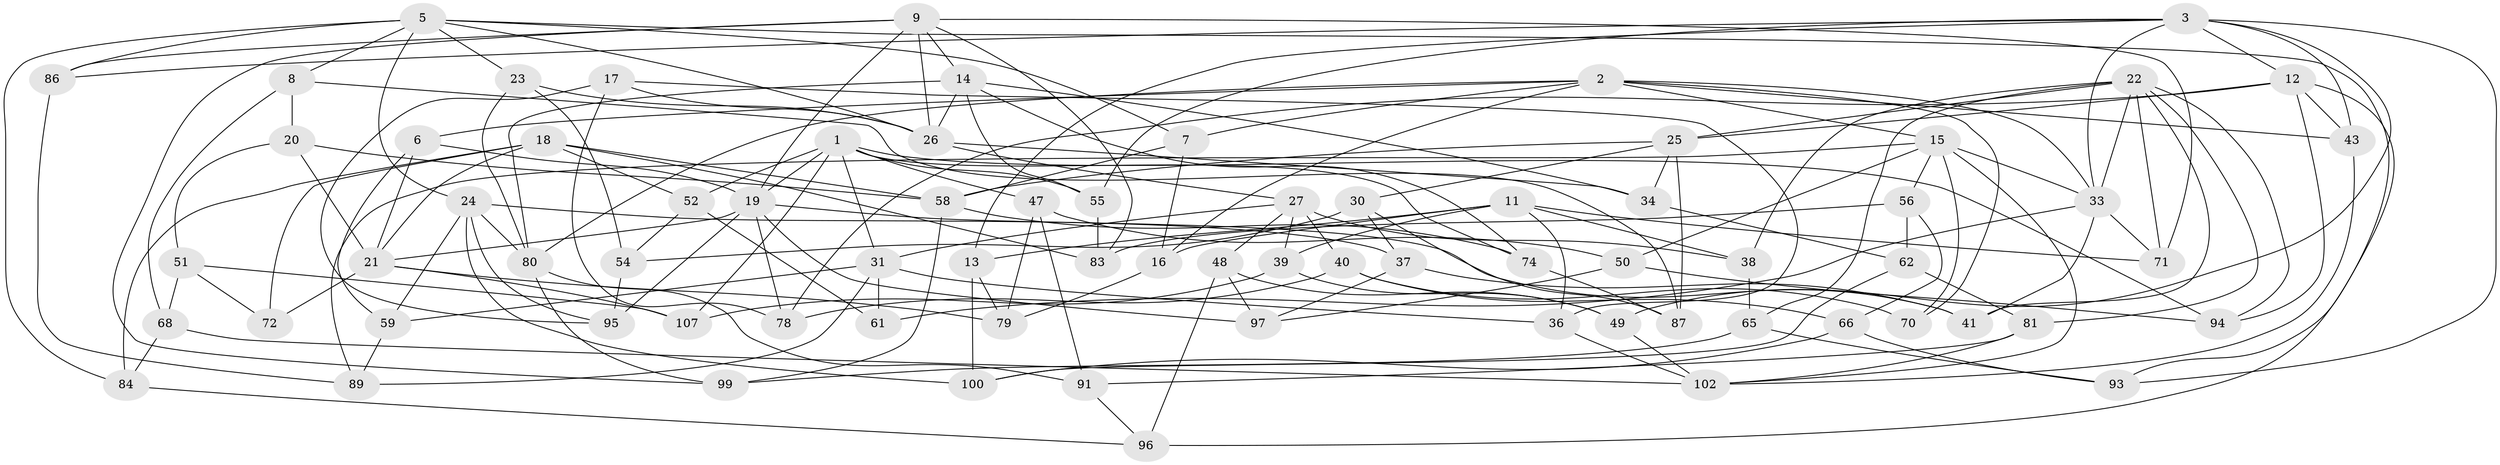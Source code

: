 // original degree distribution, {4: 1.0}
// Generated by graph-tools (version 1.1) at 2025/20/03/04/25 18:20:57]
// undirected, 75 vertices, 179 edges
graph export_dot {
graph [start="1"]
  node [color=gray90,style=filled];
  1 [super="+69"];
  2 [super="+64+4"];
  3 [super="+10+28"];
  5 [super="+88"];
  6;
  7;
  8;
  9 [super="+57+42"];
  11 [super="+29"];
  12 [super="+45"];
  13;
  14 [super="+73"];
  15 [super="+53+82"];
  16;
  17;
  18 [super="+103"];
  19 [super="+63"];
  20;
  21 [super="+32+67"];
  22 [super="+35"];
  23;
  24 [super="+105"];
  25 [super="+98"];
  26 [super="+77+108"];
  27 [super="+44"];
  30;
  31 [super="+76"];
  33 [super="+46"];
  34;
  36;
  37;
  38;
  39;
  40;
  41;
  43;
  47;
  48;
  49;
  50;
  51;
  52;
  54;
  55;
  56;
  58 [super="+60"];
  59;
  61;
  62;
  65;
  66;
  68;
  70;
  71;
  72;
  74;
  78;
  79;
  80 [super="+101"];
  81;
  83;
  84;
  86;
  87;
  89;
  91;
  93;
  94;
  95;
  96;
  97;
  99;
  100;
  102 [super="+106"];
  107;
  1 -- 107;
  1 -- 52;
  1 -- 55;
  1 -- 47;
  1 -- 74;
  1 -- 94;
  1 -- 31;
  1 -- 19;
  2 -- 33;
  2 -- 16;
  2 -- 80;
  2 -- 43;
  2 -- 7;
  2 -- 6;
  2 -- 70;
  2 -- 15;
  3 -- 55;
  3 -- 49;
  3 -- 93;
  3 -- 43;
  3 -- 12;
  3 -- 13;
  3 -- 86;
  3 -- 33;
  5 -- 86;
  5 -- 93;
  5 -- 26;
  5 -- 84;
  5 -- 23;
  5 -- 7;
  5 -- 8;
  5 -- 24;
  6 -- 59;
  6 -- 19;
  6 -- 21;
  7 -- 16;
  7 -- 58;
  8 -- 20;
  8 -- 87;
  8 -- 68;
  9 -- 71;
  9 -- 26 [weight=2];
  9 -- 86;
  9 -- 14;
  9 -- 99;
  9 -- 83;
  9 -- 19;
  11 -- 38;
  11 -- 39;
  11 -- 71;
  11 -- 16;
  11 -- 36;
  11 -- 13;
  12 -- 25;
  12 -- 43;
  12 -- 96;
  12 -- 78;
  12 -- 94;
  13 -- 79;
  13 -- 100;
  14 -- 55;
  14 -- 74;
  14 -- 80;
  14 -- 34;
  14 -- 26;
  15 -- 50;
  15 -- 70 [weight=2];
  15 -- 56;
  15 -- 89;
  15 -- 102;
  15 -- 33;
  16 -- 79;
  17 -- 78;
  17 -- 95;
  17 -- 26;
  17 -- 36;
  18 -- 83;
  18 -- 58;
  18 -- 21;
  18 -- 72;
  18 -- 84;
  18 -- 52;
  19 -- 41;
  19 -- 97;
  19 -- 21;
  19 -- 78;
  19 -- 95;
  20 -- 51;
  20 -- 58;
  20 -- 21;
  21 -- 79;
  21 -- 72 [weight=2];
  21 -- 107;
  22 -- 81;
  22 -- 71;
  22 -- 25;
  22 -- 33;
  22 -- 65;
  22 -- 38;
  22 -- 41;
  22 -- 94;
  23 -- 54;
  23 -- 26;
  23 -- 80;
  24 -- 37;
  24 -- 95;
  24 -- 59;
  24 -- 100;
  24 -- 80;
  25 -- 58;
  25 -- 34;
  25 -- 30;
  25 -- 87;
  26 -- 27;
  26 -- 34;
  27 -- 31;
  27 -- 39;
  27 -- 40;
  27 -- 48;
  27 -- 38;
  30 -- 37;
  30 -- 87;
  30 -- 54;
  31 -- 36;
  31 -- 59;
  31 -- 89;
  31 -- 61;
  33 -- 61 [weight=2];
  33 -- 71;
  33 -- 41;
  34 -- 62;
  36 -- 102;
  37 -- 41;
  37 -- 97;
  38 -- 65;
  39 -- 107;
  39 -- 49;
  40 -- 66;
  40 -- 78;
  40 -- 70;
  43 -- 102;
  47 -- 91;
  47 -- 50;
  47 -- 79;
  48 -- 96;
  48 -- 49;
  48 -- 97;
  49 -- 102;
  50 -- 94;
  50 -- 97;
  51 -- 68;
  51 -- 107;
  51 -- 72;
  52 -- 54;
  52 -- 61;
  54 -- 95;
  55 -- 83;
  56 -- 83;
  56 -- 66;
  56 -- 62;
  58 -- 99;
  58 -- 74;
  59 -- 89;
  62 -- 100;
  62 -- 81;
  65 -- 99;
  65 -- 93;
  66 -- 100;
  66 -- 93;
  68 -- 84;
  68 -- 102;
  74 -- 87;
  80 -- 91;
  80 -- 99;
  81 -- 102;
  81 -- 91;
  84 -- 96;
  86 -- 89;
  91 -- 96;
}
